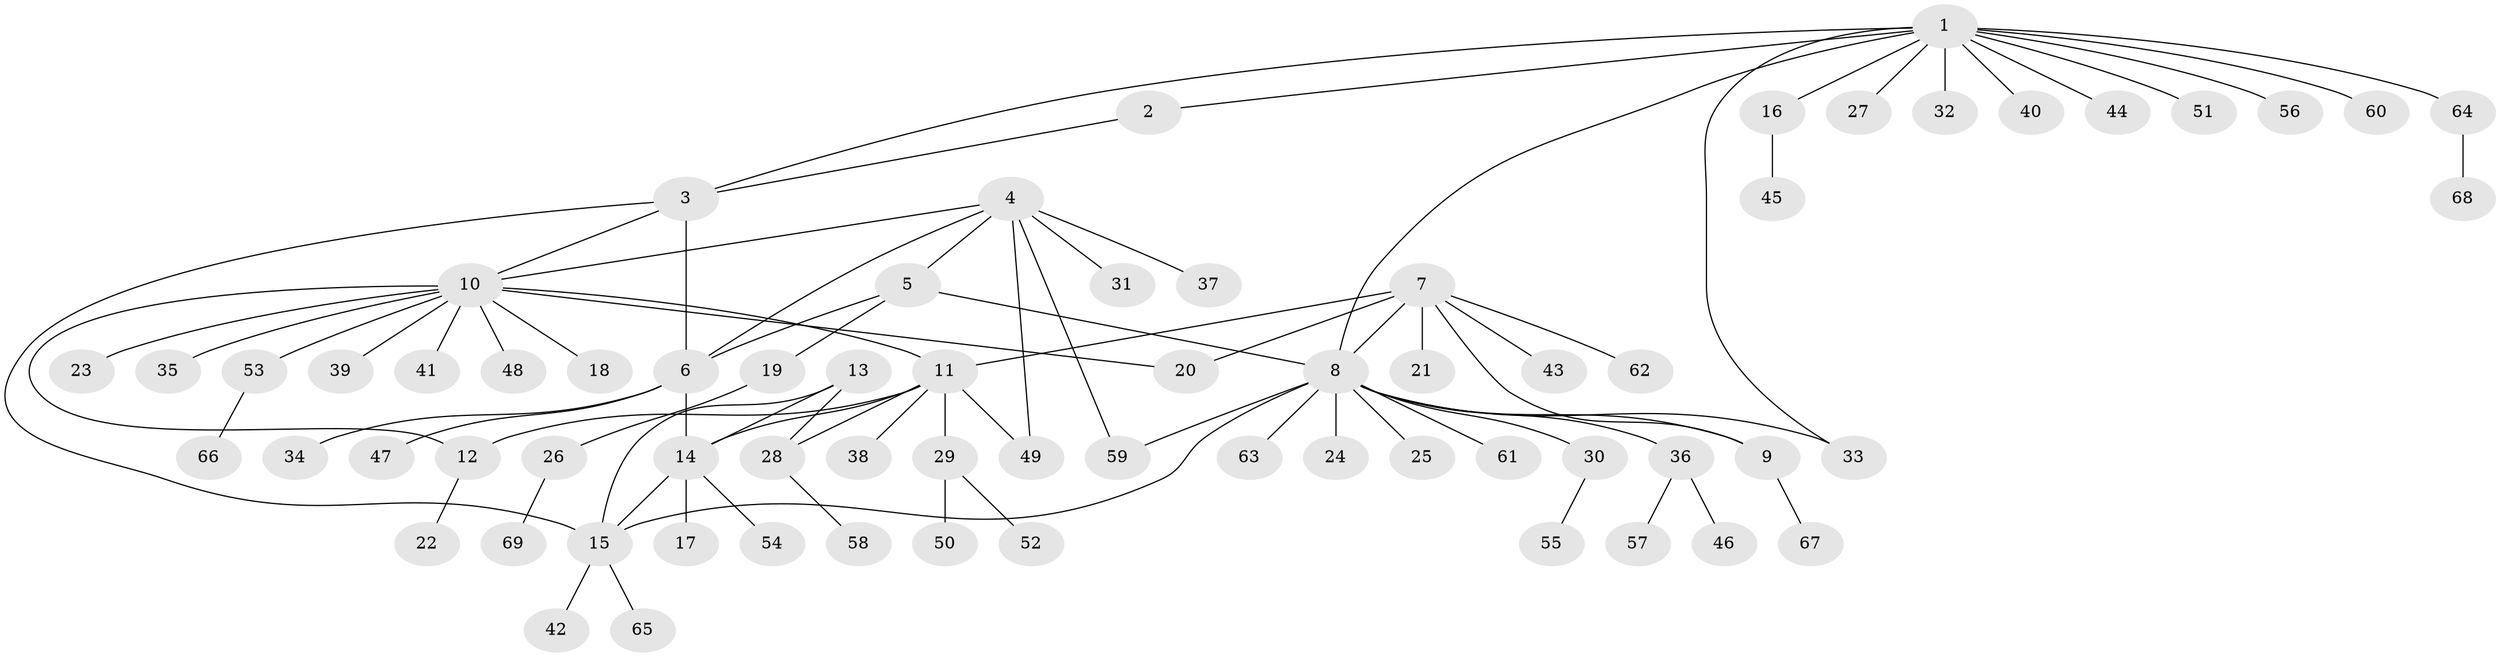// coarse degree distribution, {13: 0.018867924528301886, 2: 0.1509433962264151, 8: 0.018867924528301886, 7: 0.03773584905660377, 4: 0.018867924528301886, 5: 0.018867924528301886, 6: 0.03773584905660377, 12: 0.018867924528301886, 3: 0.03773584905660377, 11: 0.018867924528301886, 1: 0.6226415094339622}
// Generated by graph-tools (version 1.1) at 2025/52/02/27/25 19:52:20]
// undirected, 69 vertices, 84 edges
graph export_dot {
graph [start="1"]
  node [color=gray90,style=filled];
  1;
  2;
  3;
  4;
  5;
  6;
  7;
  8;
  9;
  10;
  11;
  12;
  13;
  14;
  15;
  16;
  17;
  18;
  19;
  20;
  21;
  22;
  23;
  24;
  25;
  26;
  27;
  28;
  29;
  30;
  31;
  32;
  33;
  34;
  35;
  36;
  37;
  38;
  39;
  40;
  41;
  42;
  43;
  44;
  45;
  46;
  47;
  48;
  49;
  50;
  51;
  52;
  53;
  54;
  55;
  56;
  57;
  58;
  59;
  60;
  61;
  62;
  63;
  64;
  65;
  66;
  67;
  68;
  69;
  1 -- 2;
  1 -- 3;
  1 -- 8;
  1 -- 16;
  1 -- 27;
  1 -- 32;
  1 -- 33;
  1 -- 40;
  1 -- 44;
  1 -- 51;
  1 -- 56;
  1 -- 60;
  1 -- 64;
  2 -- 3;
  3 -- 6;
  3 -- 10;
  3 -- 15;
  4 -- 5;
  4 -- 6;
  4 -- 10;
  4 -- 31;
  4 -- 37;
  4 -- 49;
  4 -- 59;
  5 -- 6;
  5 -- 8;
  5 -- 19;
  6 -- 14;
  6 -- 34;
  6 -- 47;
  7 -- 8;
  7 -- 9;
  7 -- 11;
  7 -- 20;
  7 -- 21;
  7 -- 43;
  7 -- 62;
  8 -- 9;
  8 -- 15;
  8 -- 24;
  8 -- 25;
  8 -- 30;
  8 -- 33;
  8 -- 36;
  8 -- 59;
  8 -- 61;
  8 -- 63;
  9 -- 67;
  10 -- 11;
  10 -- 12;
  10 -- 18;
  10 -- 20;
  10 -- 23;
  10 -- 35;
  10 -- 39;
  10 -- 41;
  10 -- 48;
  10 -- 53;
  11 -- 12;
  11 -- 14;
  11 -- 28;
  11 -- 29;
  11 -- 38;
  11 -- 49;
  12 -- 22;
  13 -- 14;
  13 -- 15;
  13 -- 28;
  14 -- 15;
  14 -- 17;
  14 -- 54;
  15 -- 42;
  15 -- 65;
  16 -- 45;
  19 -- 26;
  26 -- 69;
  28 -- 58;
  29 -- 50;
  29 -- 52;
  30 -- 55;
  36 -- 46;
  36 -- 57;
  53 -- 66;
  64 -- 68;
}
